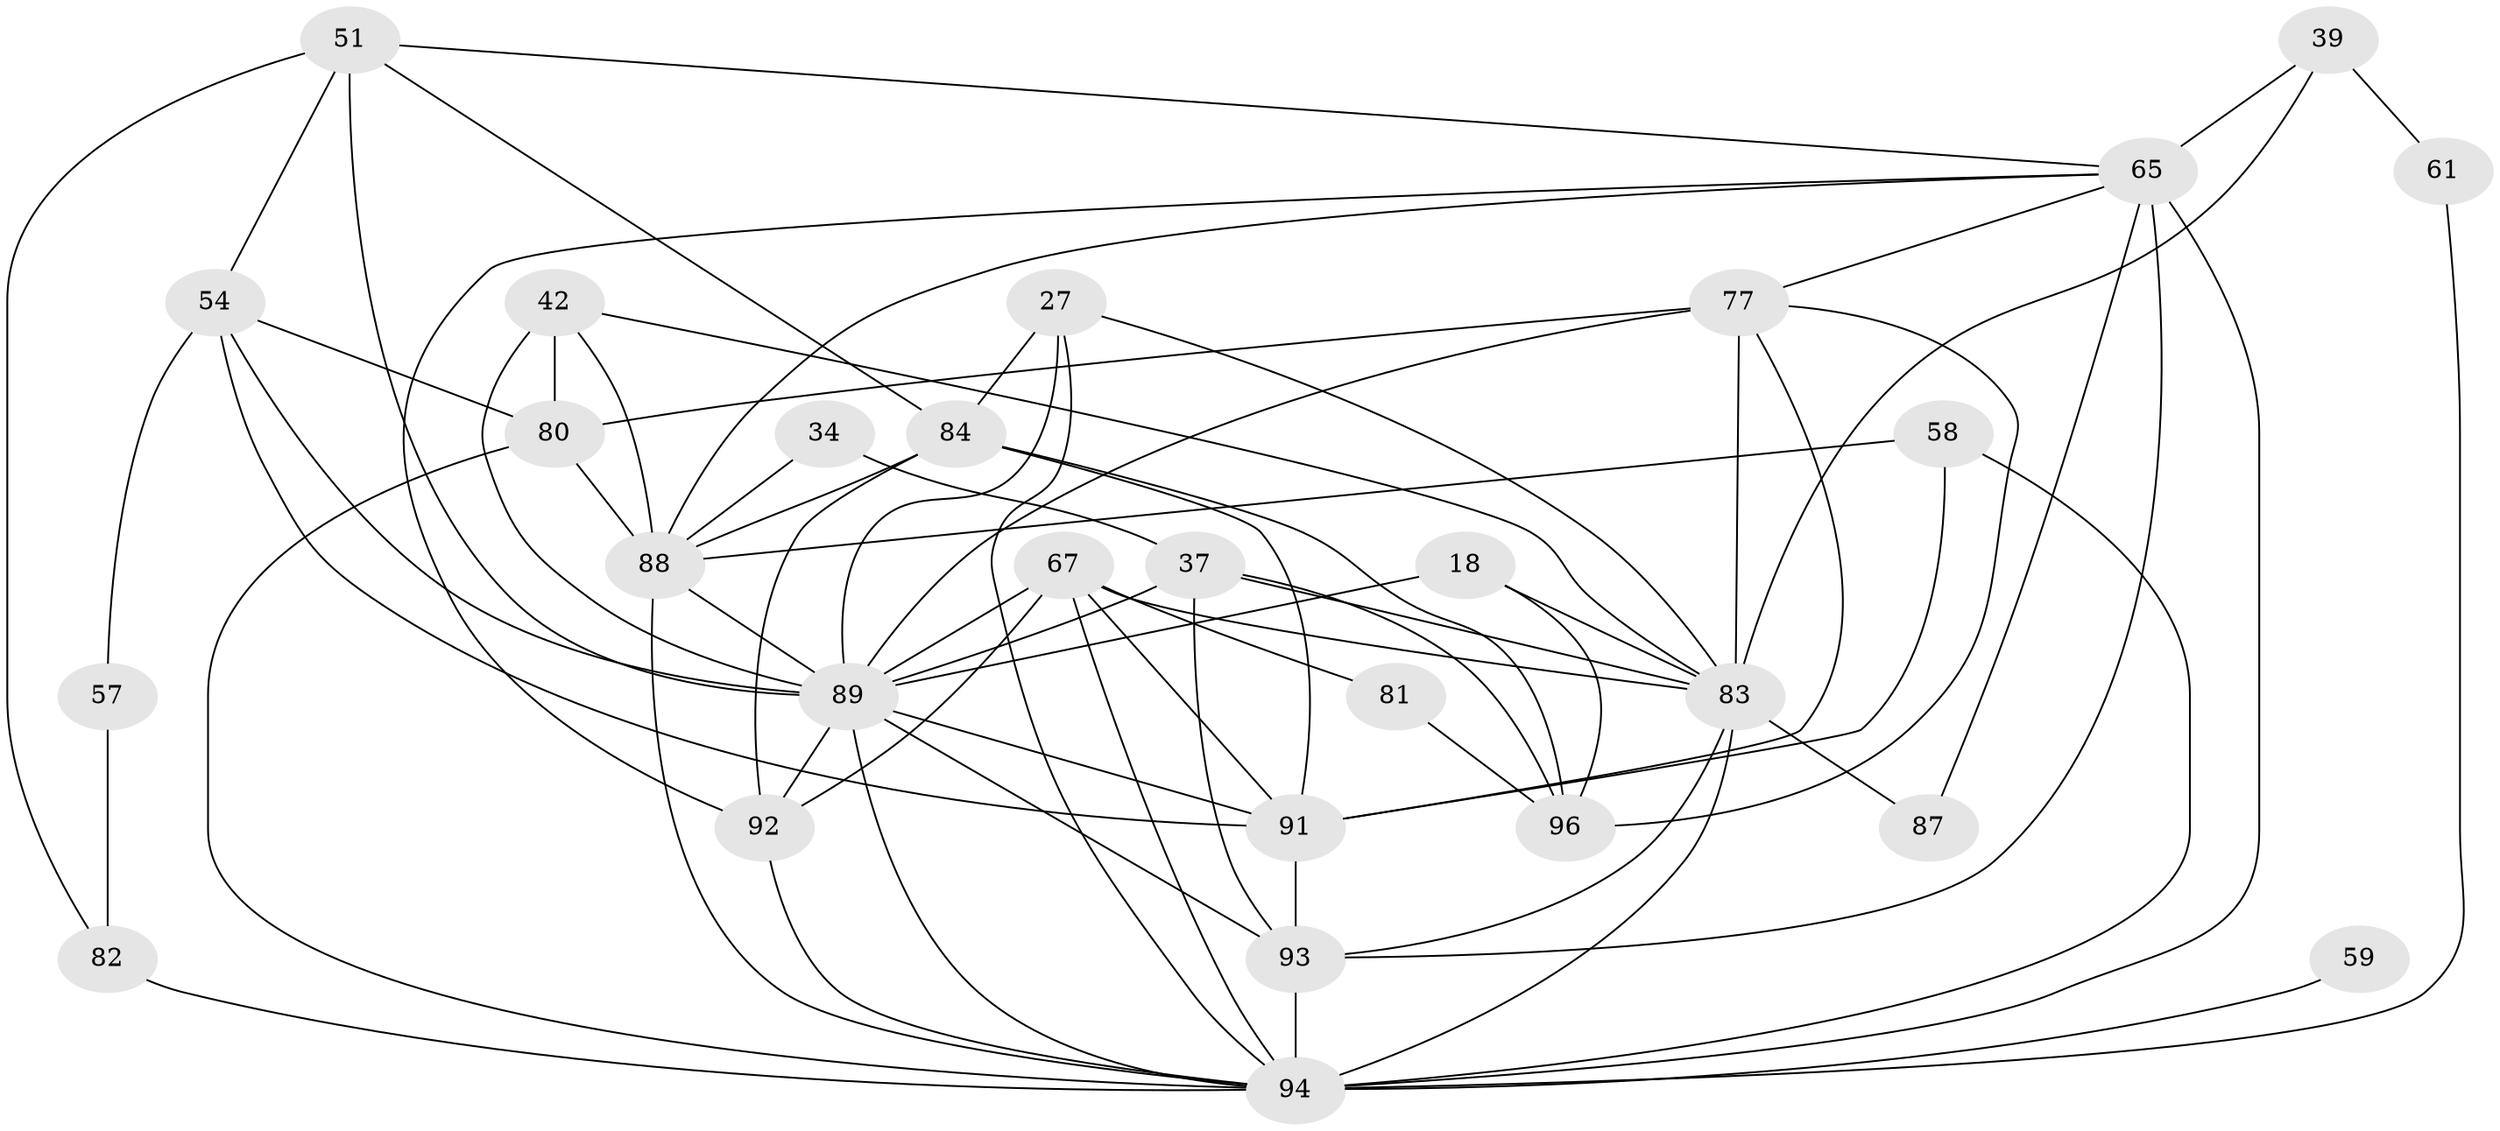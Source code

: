 // original degree distribution, {4: 0.3333333333333333, 6: 0.09375, 5: 0.1875, 3: 0.21875, 9: 0.010416666666666666, 2: 0.13541666666666666, 7: 0.020833333333333332}
// Generated by graph-tools (version 1.1) at 2025/54/03/04/25 21:54:28]
// undirected, 28 vertices, 72 edges
graph export_dot {
graph [start="1"]
  node [color=gray90,style=filled];
  18 [super="+8"];
  27;
  34;
  37 [super="+5"];
  39 [super="+29"];
  42;
  51 [super="+19+47"];
  54;
  57;
  58;
  59;
  61 [super="+14"];
  65 [super="+36+25"];
  67 [super="+46+52"];
  77 [super="+44+12+40"];
  80 [super="+28+32"];
  81;
  82;
  83 [super="+74+70"];
  84 [super="+24+4"];
  87;
  88 [super="+41+43+21+69+49"];
  89 [super="+73+86"];
  91 [super="+72+85"];
  92 [super="+66"];
  93 [super="+79"];
  94 [super="+78+90+76"];
  96 [super="+95"];
  18 -- 89 [weight=3];
  18 -- 96;
  18 -- 83 [weight=2];
  27 -- 83;
  27 -- 84;
  27 -- 94;
  27 -- 89 [weight=3];
  34 -- 37;
  34 -- 88;
  37 -- 89 [weight=3];
  37 -- 83;
  37 -- 96;
  37 -- 93 [weight=2];
  39 -- 61 [weight=3];
  39 -- 83 [weight=3];
  39 -- 65;
  42 -- 83;
  42 -- 80;
  42 -- 89;
  42 -- 88 [weight=2];
  51 -- 54 [weight=2];
  51 -- 82;
  51 -- 65;
  51 -- 84;
  51 -- 89;
  54 -- 57;
  54 -- 80 [weight=2];
  54 -- 89;
  54 -- 91;
  57 -- 82;
  58 -- 94 [weight=2];
  58 -- 91;
  58 -- 88 [weight=2];
  59 -- 94 [weight=2];
  61 -- 94 [weight=3];
  65 -- 93 [weight=2];
  65 -- 77 [weight=3];
  65 -- 94 [weight=4];
  65 -- 87;
  65 -- 92;
  65 -- 88;
  67 -- 83 [weight=2];
  67 -- 89 [weight=4];
  67 -- 81;
  67 -- 94;
  67 -- 92 [weight=2];
  67 -- 91;
  77 -- 83 [weight=3];
  77 -- 91;
  77 -- 96 [weight=2];
  77 -- 80;
  77 -- 89 [weight=2];
  80 -- 94 [weight=3];
  80 -- 88;
  81 -- 96;
  82 -- 94 [weight=3];
  83 -- 87;
  83 -- 94 [weight=2];
  83 -- 93;
  84 -- 96 [weight=3];
  84 -- 92;
  84 -- 91 [weight=3];
  84 -- 88 [weight=2];
  88 -- 89 [weight=4];
  88 -- 94 [weight=2];
  89 -- 92;
  89 -- 94;
  89 -- 91;
  89 -- 93;
  91 -- 93 [weight=3];
  92 -- 94 [weight=2];
  93 -- 94;
}
